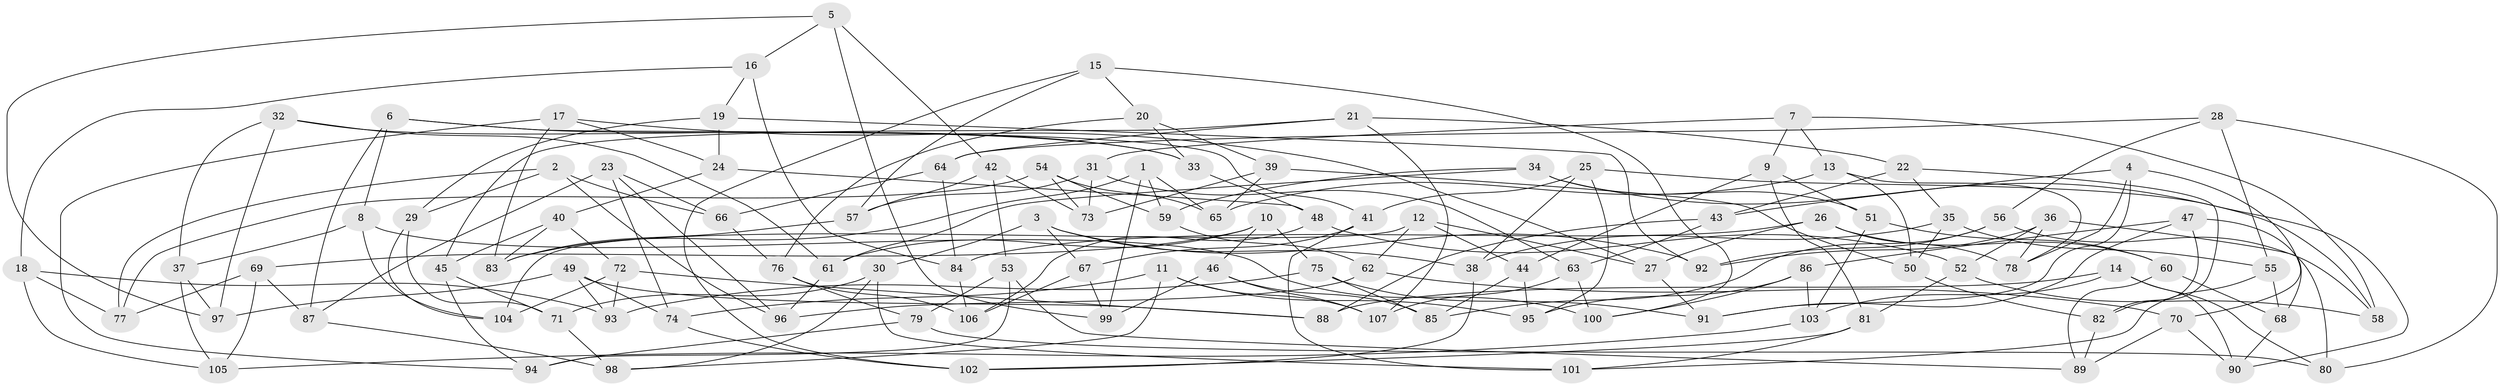 // Generated by graph-tools (version 1.1) at 2025/56/03/09/25 04:56:53]
// undirected, 107 vertices, 214 edges
graph export_dot {
graph [start="1"]
  node [color=gray90,style=filled];
  1;
  2;
  3;
  4;
  5;
  6;
  7;
  8;
  9;
  10;
  11;
  12;
  13;
  14;
  15;
  16;
  17;
  18;
  19;
  20;
  21;
  22;
  23;
  24;
  25;
  26;
  27;
  28;
  29;
  30;
  31;
  32;
  33;
  34;
  35;
  36;
  37;
  38;
  39;
  40;
  41;
  42;
  43;
  44;
  45;
  46;
  47;
  48;
  49;
  50;
  51;
  52;
  53;
  54;
  55;
  56;
  57;
  58;
  59;
  60;
  61;
  62;
  63;
  64;
  65;
  66;
  67;
  68;
  69;
  70;
  71;
  72;
  73;
  74;
  75;
  76;
  77;
  78;
  79;
  80;
  81;
  82;
  83;
  84;
  85;
  86;
  87;
  88;
  89;
  90;
  91;
  92;
  93;
  94;
  95;
  96;
  97;
  98;
  99;
  100;
  101;
  102;
  103;
  104;
  105;
  106;
  107;
  1 -- 59;
  1 -- 83;
  1 -- 65;
  1 -- 99;
  2 -- 77;
  2 -- 66;
  2 -- 29;
  2 -- 96;
  3 -- 92;
  3 -- 38;
  3 -- 30;
  3 -- 67;
  4 -- 91;
  4 -- 70;
  4 -- 43;
  4 -- 78;
  5 -- 42;
  5 -- 99;
  5 -- 97;
  5 -- 16;
  6 -- 41;
  6 -- 33;
  6 -- 8;
  6 -- 87;
  7 -- 58;
  7 -- 9;
  7 -- 31;
  7 -- 13;
  8 -- 104;
  8 -- 100;
  8 -- 37;
  9 -- 44;
  9 -- 81;
  9 -- 51;
  10 -- 69;
  10 -- 61;
  10 -- 46;
  10 -- 75;
  11 -- 95;
  11 -- 74;
  11 -- 98;
  11 -- 107;
  12 -- 44;
  12 -- 62;
  12 -- 27;
  12 -- 104;
  13 -- 50;
  13 -- 78;
  13 -- 65;
  14 -- 88;
  14 -- 80;
  14 -- 103;
  14 -- 90;
  15 -- 20;
  15 -- 100;
  15 -- 102;
  15 -- 57;
  16 -- 18;
  16 -- 19;
  16 -- 84;
  17 -- 27;
  17 -- 94;
  17 -- 83;
  17 -- 24;
  18 -- 93;
  18 -- 77;
  18 -- 105;
  19 -- 24;
  19 -- 92;
  19 -- 29;
  20 -- 76;
  20 -- 39;
  20 -- 33;
  21 -- 45;
  21 -- 64;
  21 -- 22;
  21 -- 107;
  22 -- 82;
  22 -- 35;
  22 -- 43;
  23 -- 87;
  23 -- 74;
  23 -- 66;
  23 -- 96;
  24 -- 48;
  24 -- 40;
  25 -- 41;
  25 -- 38;
  25 -- 95;
  25 -- 58;
  26 -- 78;
  26 -- 27;
  26 -- 84;
  26 -- 60;
  27 -- 91;
  28 -- 55;
  28 -- 56;
  28 -- 80;
  28 -- 64;
  29 -- 104;
  29 -- 71;
  30 -- 101;
  30 -- 71;
  30 -- 98;
  31 -- 73;
  31 -- 57;
  31 -- 63;
  32 -- 37;
  32 -- 97;
  32 -- 33;
  32 -- 61;
  33 -- 48;
  34 -- 90;
  34 -- 61;
  34 -- 59;
  34 -- 51;
  35 -- 50;
  35 -- 55;
  35 -- 38;
  36 -- 52;
  36 -- 80;
  36 -- 92;
  36 -- 78;
  37 -- 105;
  37 -- 97;
  38 -- 102;
  39 -- 65;
  39 -- 73;
  39 -- 50;
  40 -- 45;
  40 -- 72;
  40 -- 83;
  41 -- 67;
  41 -- 101;
  42 -- 57;
  42 -- 53;
  42 -- 73;
  43 -- 63;
  43 -- 88;
  44 -- 85;
  44 -- 95;
  45 -- 71;
  45 -- 94;
  46 -- 99;
  46 -- 85;
  46 -- 107;
  47 -- 82;
  47 -- 91;
  47 -- 68;
  47 -- 86;
  48 -- 106;
  48 -- 52;
  49 -- 93;
  49 -- 74;
  49 -- 97;
  49 -- 88;
  50 -- 82;
  51 -- 60;
  51 -- 103;
  52 -- 81;
  52 -- 58;
  53 -- 89;
  53 -- 79;
  53 -- 94;
  54 -- 65;
  54 -- 59;
  54 -- 77;
  54 -- 73;
  55 -- 68;
  55 -- 101;
  56 -- 58;
  56 -- 92;
  56 -- 85;
  57 -- 83;
  59 -- 62;
  60 -- 89;
  60 -- 68;
  61 -- 96;
  62 -- 70;
  62 -- 96;
  63 -- 107;
  63 -- 100;
  64 -- 66;
  64 -- 84;
  66 -- 76;
  67 -- 106;
  67 -- 99;
  68 -- 90;
  69 -- 77;
  69 -- 105;
  69 -- 87;
  70 -- 90;
  70 -- 89;
  71 -- 98;
  72 -- 93;
  72 -- 88;
  72 -- 104;
  74 -- 102;
  75 -- 85;
  75 -- 91;
  75 -- 93;
  76 -- 106;
  76 -- 79;
  79 -- 80;
  79 -- 94;
  81 -- 102;
  81 -- 101;
  82 -- 89;
  84 -- 106;
  86 -- 95;
  86 -- 103;
  86 -- 100;
  87 -- 98;
  103 -- 105;
}
